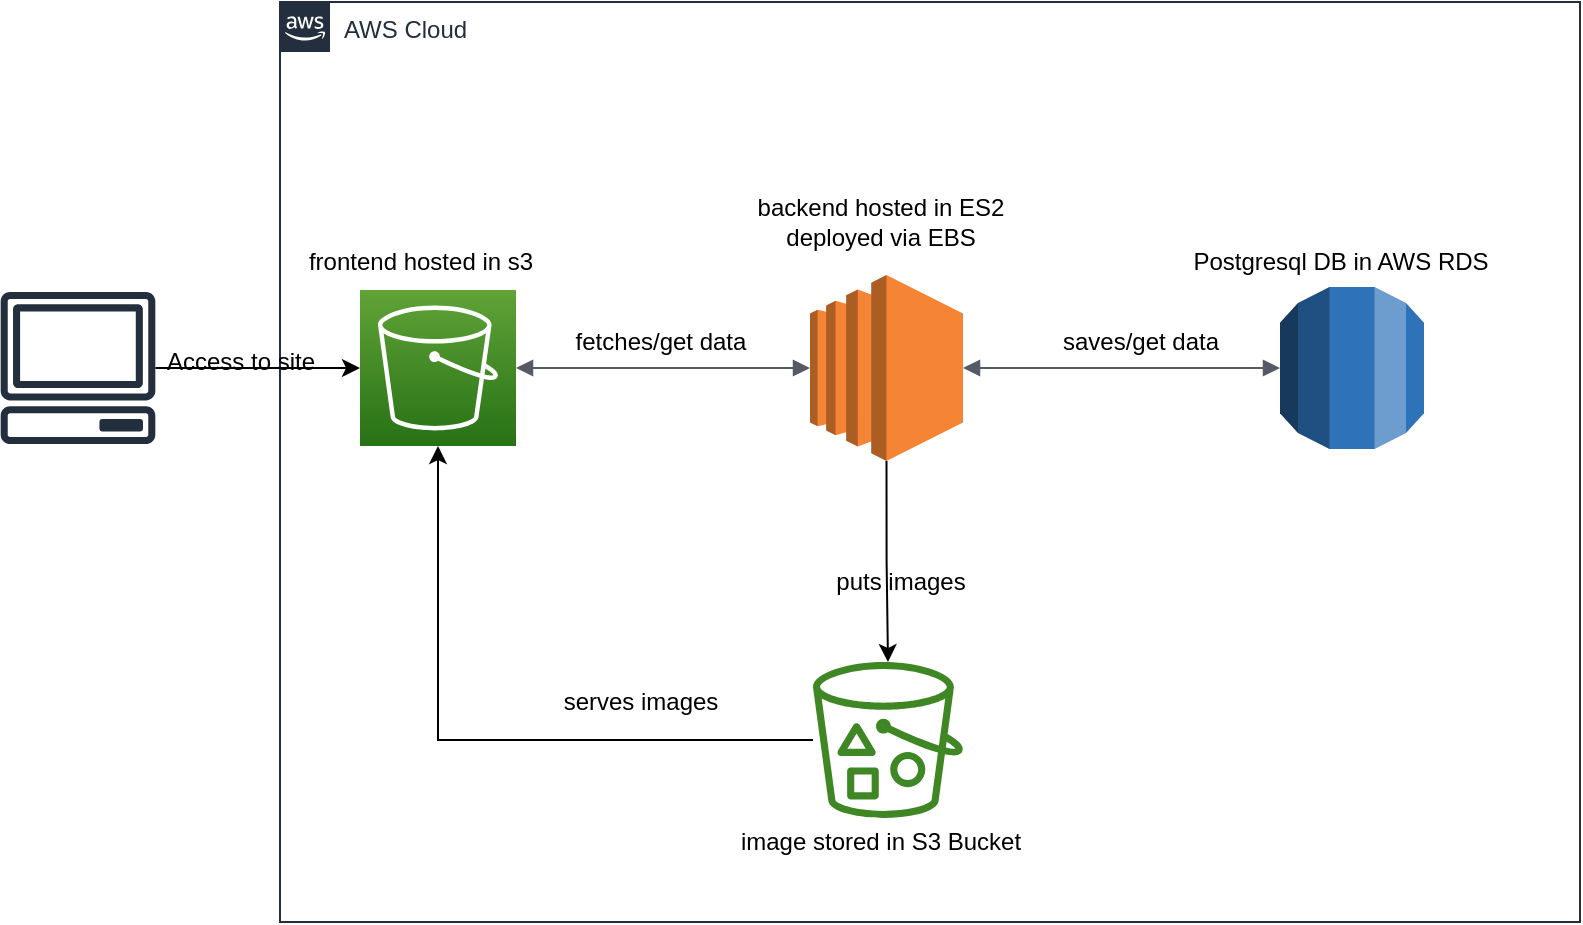 <mxfile version="20.3.3" type="device"><diagram id="Ht1M8jgEwFfnCIfOTk4-" name="Page-1"><mxGraphModel dx="1038" dy="539" grid="1" gridSize="10" guides="1" tooltips="1" connect="1" arrows="1" fold="1" page="1" pageScale="1" pageWidth="1169" pageHeight="827" math="0" shadow="0"><root><mxCell id="0"/><mxCell id="1" parent="0"/><mxCell id="4l-KRBKS5A0JHLnFr_bX-16" style="edgeStyle=orthogonalEdgeStyle;rounded=0;orthogonalLoop=1;jettySize=auto;html=1;" edge="1" parent="1" source="4l-KRBKS5A0JHLnFr_bX-1" target="4l-KRBKS5A0JHLnFr_bX-9"><mxGeometry relative="1" as="geometry"/></mxCell><mxCell id="4l-KRBKS5A0JHLnFr_bX-1" value="" style="sketch=0;outlineConnect=0;fontColor=#232F3E;gradientColor=none;fillColor=#232F3D;strokeColor=none;dashed=0;verticalLabelPosition=bottom;verticalAlign=top;align=center;html=1;fontSize=12;fontStyle=0;aspect=fixed;pointerEvents=1;shape=mxgraph.aws4.client;" vertex="1" parent="1"><mxGeometry x="180" y="305" width="78" height="76" as="geometry"/></mxCell><mxCell id="4l-KRBKS5A0JHLnFr_bX-2" value="AWS Cloud" style="points=[[0,0],[0.25,0],[0.5,0],[0.75,0],[1,0],[1,0.25],[1,0.5],[1,0.75],[1,1],[0.75,1],[0.5,1],[0.25,1],[0,1],[0,0.75],[0,0.5],[0,0.25]];outlineConnect=0;gradientColor=none;html=1;whiteSpace=wrap;fontSize=12;fontStyle=0;container=1;pointerEvents=0;collapsible=0;recursiveResize=0;shape=mxgraph.aws4.group;grIcon=mxgraph.aws4.group_aws_cloud_alt;strokeColor=#232F3E;fillColor=none;verticalAlign=top;align=left;spacingLeft=30;fontColor=#232F3E;dashed=0;" vertex="1" parent="1"><mxGeometry x="320" y="160" width="650" height="460" as="geometry"/></mxCell><mxCell id="4l-KRBKS5A0JHLnFr_bX-14" style="edgeStyle=orthogonalEdgeStyle;rounded=0;orthogonalLoop=1;jettySize=auto;html=1;exitX=0.5;exitY=1;exitDx=0;exitDy=0;exitPerimeter=0;" edge="1" parent="4l-KRBKS5A0JHLnFr_bX-2" source="4l-KRBKS5A0JHLnFr_bX-6" target="4l-KRBKS5A0JHLnFr_bX-7"><mxGeometry relative="1" as="geometry"/></mxCell><mxCell id="4l-KRBKS5A0JHLnFr_bX-6" value="" style="outlineConnect=0;dashed=0;verticalLabelPosition=bottom;verticalAlign=top;align=center;html=1;shape=mxgraph.aws3.ec2;fillColor=#F58534;gradientColor=none;" vertex="1" parent="4l-KRBKS5A0JHLnFr_bX-2"><mxGeometry x="265" y="136.5" width="76.5" height="93" as="geometry"/></mxCell><mxCell id="4l-KRBKS5A0JHLnFr_bX-15" style="edgeStyle=orthogonalEdgeStyle;rounded=0;orthogonalLoop=1;jettySize=auto;html=1;" edge="1" parent="4l-KRBKS5A0JHLnFr_bX-2" source="4l-KRBKS5A0JHLnFr_bX-7" target="4l-KRBKS5A0JHLnFr_bX-9"><mxGeometry relative="1" as="geometry"/></mxCell><mxCell id="4l-KRBKS5A0JHLnFr_bX-7" value="" style="sketch=0;outlineConnect=0;fontColor=#232F3E;gradientColor=none;fillColor=#3F8624;strokeColor=none;dashed=0;verticalLabelPosition=bottom;verticalAlign=top;align=center;html=1;fontSize=12;fontStyle=0;aspect=fixed;pointerEvents=1;shape=mxgraph.aws4.bucket_with_objects;" vertex="1" parent="4l-KRBKS5A0JHLnFr_bX-2"><mxGeometry x="266.5" y="330" width="75" height="78" as="geometry"/></mxCell><mxCell id="4l-KRBKS5A0JHLnFr_bX-9" value="" style="sketch=0;points=[[0,0,0],[0.25,0,0],[0.5,0,0],[0.75,0,0],[1,0,0],[0,1,0],[0.25,1,0],[0.5,1,0],[0.75,1,0],[1,1,0],[0,0.25,0],[0,0.5,0],[0,0.75,0],[1,0.25,0],[1,0.5,0],[1,0.75,0]];outlineConnect=0;fontColor=#232F3E;gradientColor=#60A337;gradientDirection=north;fillColor=#277116;strokeColor=#ffffff;dashed=0;verticalLabelPosition=bottom;verticalAlign=top;align=center;html=1;fontSize=12;fontStyle=0;aspect=fixed;shape=mxgraph.aws4.resourceIcon;resIcon=mxgraph.aws4.s3;" vertex="1" parent="4l-KRBKS5A0JHLnFr_bX-2"><mxGeometry x="40" y="144" width="78" height="78" as="geometry"/></mxCell><mxCell id="4l-KRBKS5A0JHLnFr_bX-10" value="" style="outlineConnect=0;dashed=0;verticalLabelPosition=bottom;verticalAlign=top;align=center;html=1;shape=mxgraph.aws3.rds;fillColor=#2E73B8;gradientColor=none;" vertex="1" parent="4l-KRBKS5A0JHLnFr_bX-2"><mxGeometry x="500" y="142.5" width="72" height="81" as="geometry"/></mxCell><mxCell id="4l-KRBKS5A0JHLnFr_bX-17" value="" style="edgeStyle=orthogonalEdgeStyle;html=1;endArrow=block;elbow=vertical;startArrow=block;startFill=1;endFill=1;strokeColor=#545B64;rounded=0;exitX=1;exitY=0.5;exitDx=0;exitDy=0;exitPerimeter=0;entryX=0;entryY=0.5;entryDx=0;entryDy=0;entryPerimeter=0;" edge="1" parent="4l-KRBKS5A0JHLnFr_bX-2" source="4l-KRBKS5A0JHLnFr_bX-9" target="4l-KRBKS5A0JHLnFr_bX-6"><mxGeometry width="100" relative="1" as="geometry"><mxPoint x="140" y="180" as="sourcePoint"/><mxPoint x="240" y="180" as="targetPoint"/></mxGeometry></mxCell><mxCell id="4l-KRBKS5A0JHLnFr_bX-18" value="" style="edgeStyle=orthogonalEdgeStyle;html=1;endArrow=block;elbow=vertical;startArrow=block;startFill=1;endFill=1;strokeColor=#545B64;rounded=0;exitX=1;exitY=0.5;exitDx=0;exitDy=0;exitPerimeter=0;entryX=0;entryY=0.5;entryDx=0;entryDy=0;entryPerimeter=0;" edge="1" parent="4l-KRBKS5A0JHLnFr_bX-2" source="4l-KRBKS5A0JHLnFr_bX-6" target="4l-KRBKS5A0JHLnFr_bX-10"><mxGeometry width="100" relative="1" as="geometry"><mxPoint x="370" y="180" as="sourcePoint"/><mxPoint x="470" y="180" as="targetPoint"/></mxGeometry></mxCell><mxCell id="4l-KRBKS5A0JHLnFr_bX-19" value="Access to site" style="text;html=1;align=center;verticalAlign=middle;resizable=0;points=[];autosize=1;strokeColor=none;fillColor=none;" vertex="1" parent="1"><mxGeometry x="250" y="325" width="100" height="30" as="geometry"/></mxCell><mxCell id="4l-KRBKS5A0JHLnFr_bX-20" value="fetches/get data" style="text;html=1;align=center;verticalAlign=middle;resizable=0;points=[];autosize=1;strokeColor=none;fillColor=none;" vertex="1" parent="1"><mxGeometry x="455" y="315" width="110" height="30" as="geometry"/></mxCell><mxCell id="4l-KRBKS5A0JHLnFr_bX-21" value="saves/get data" style="text;html=1;align=center;verticalAlign=middle;resizable=0;points=[];autosize=1;strokeColor=none;fillColor=none;" vertex="1" parent="1"><mxGeometry x="700" y="315" width="100" height="30" as="geometry"/></mxCell><mxCell id="4l-KRBKS5A0JHLnFr_bX-22" value="serves images" style="text;html=1;align=center;verticalAlign=middle;resizable=0;points=[];autosize=1;strokeColor=none;fillColor=none;" vertex="1" parent="1"><mxGeometry x="450" y="495" width="100" height="30" as="geometry"/></mxCell><mxCell id="4l-KRBKS5A0JHLnFr_bX-23" value="puts images" style="text;html=1;align=center;verticalAlign=middle;resizable=0;points=[];autosize=1;strokeColor=none;fillColor=none;" vertex="1" parent="1"><mxGeometry x="585" y="435" width="90" height="30" as="geometry"/></mxCell><mxCell id="4l-KRBKS5A0JHLnFr_bX-24" value="frontend hosted in s3" style="text;html=1;align=center;verticalAlign=middle;resizable=0;points=[];autosize=1;strokeColor=none;fillColor=none;" vertex="1" parent="1"><mxGeometry x="320" y="275" width="140" height="30" as="geometry"/></mxCell><mxCell id="4l-KRBKS5A0JHLnFr_bX-25" value="backend hosted in ES2&lt;br&gt;deployed via EBS" style="text;html=1;align=center;verticalAlign=middle;resizable=0;points=[];autosize=1;strokeColor=none;fillColor=none;" vertex="1" parent="1"><mxGeometry x="545" y="250" width="150" height="40" as="geometry"/></mxCell><mxCell id="4l-KRBKS5A0JHLnFr_bX-26" value="Postgresql DB in AWS RDS" style="text;html=1;align=center;verticalAlign=middle;resizable=0;points=[];autosize=1;strokeColor=none;fillColor=none;" vertex="1" parent="1"><mxGeometry x="765" y="275" width="170" height="30" as="geometry"/></mxCell><mxCell id="4l-KRBKS5A0JHLnFr_bX-27" value="image stored in S3 Bucket" style="text;html=1;align=center;verticalAlign=middle;resizable=0;points=[];autosize=1;strokeColor=none;fillColor=none;" vertex="1" parent="1"><mxGeometry x="540" y="565" width="160" height="30" as="geometry"/></mxCell></root></mxGraphModel></diagram></mxfile>